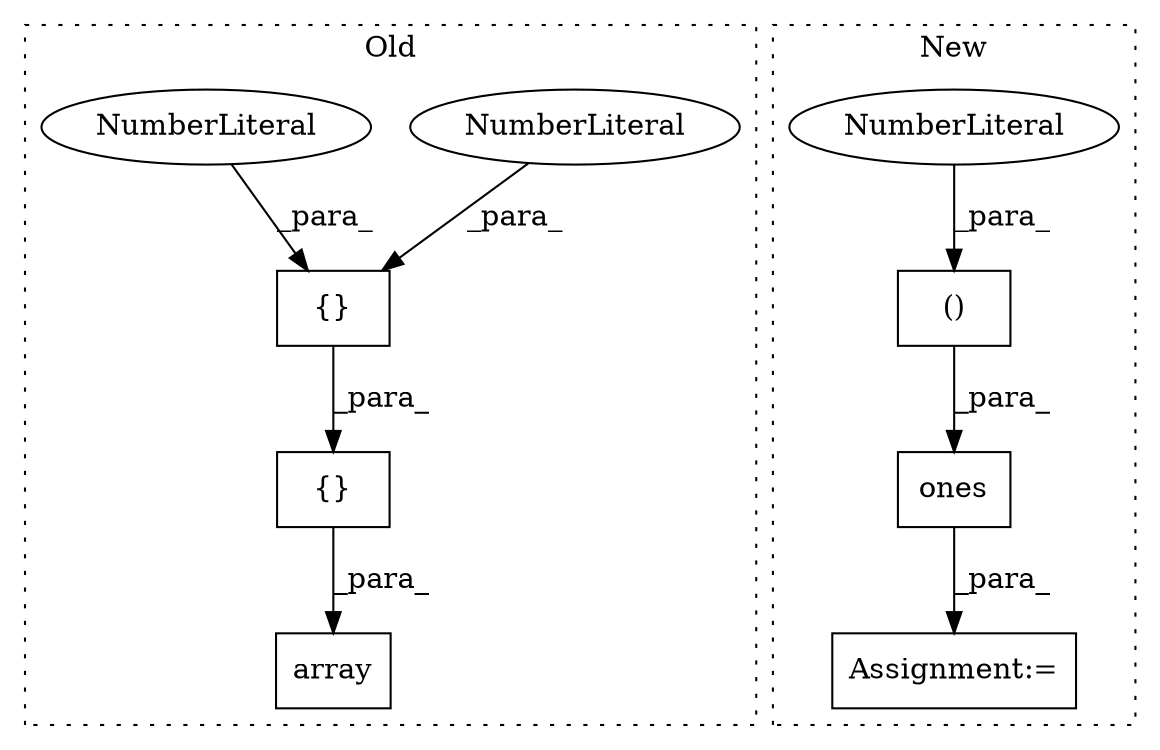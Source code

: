 digraph G {
subgraph cluster0 {
1 [label="array" a="32" s="206,249" l="6,1" shape="box"];
5 [label="{}" a="4" s="232,239" l="1,1" shape="box"];
6 [label="NumberLiteral" a="34" s="238" l="1" shape="ellipse"];
7 [label="NumberLiteral" a="34" s="235" l="2" shape="ellipse"];
9 [label="{}" a="4" s="223,248" l="1,1" shape="box"];
label = "Old";
style="dotted";
}
subgraph cluster1 {
2 [label="ones" a="32" s="207,232" l="10,2" shape="box"];
3 [label="Assignment:=" a="7" s="200" l="1" shape="box"];
4 [label="()" a="106" s="217" l="15" shape="box"];
8 [label="NumberLiteral" a="34" s="231" l="1" shape="ellipse"];
label = "New";
style="dotted";
}
2 -> 3 [label="_para_"];
4 -> 2 [label="_para_"];
5 -> 9 [label="_para_"];
6 -> 5 [label="_para_"];
7 -> 5 [label="_para_"];
8 -> 4 [label="_para_"];
9 -> 1 [label="_para_"];
}